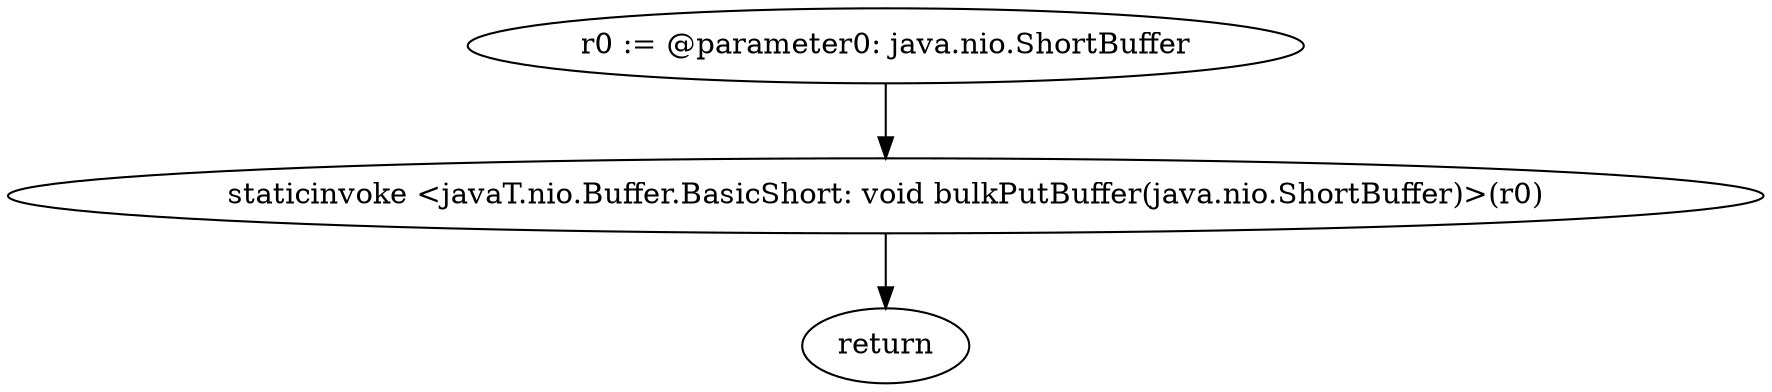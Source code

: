 digraph "unitGraph" {
    "r0 := @parameter0: java.nio.ShortBuffer"
    "staticinvoke <javaT.nio.Buffer.BasicShort: void bulkPutBuffer(java.nio.ShortBuffer)>(r0)"
    "return"
    "r0 := @parameter0: java.nio.ShortBuffer"->"staticinvoke <javaT.nio.Buffer.BasicShort: void bulkPutBuffer(java.nio.ShortBuffer)>(r0)";
    "staticinvoke <javaT.nio.Buffer.BasicShort: void bulkPutBuffer(java.nio.ShortBuffer)>(r0)"->"return";
}
